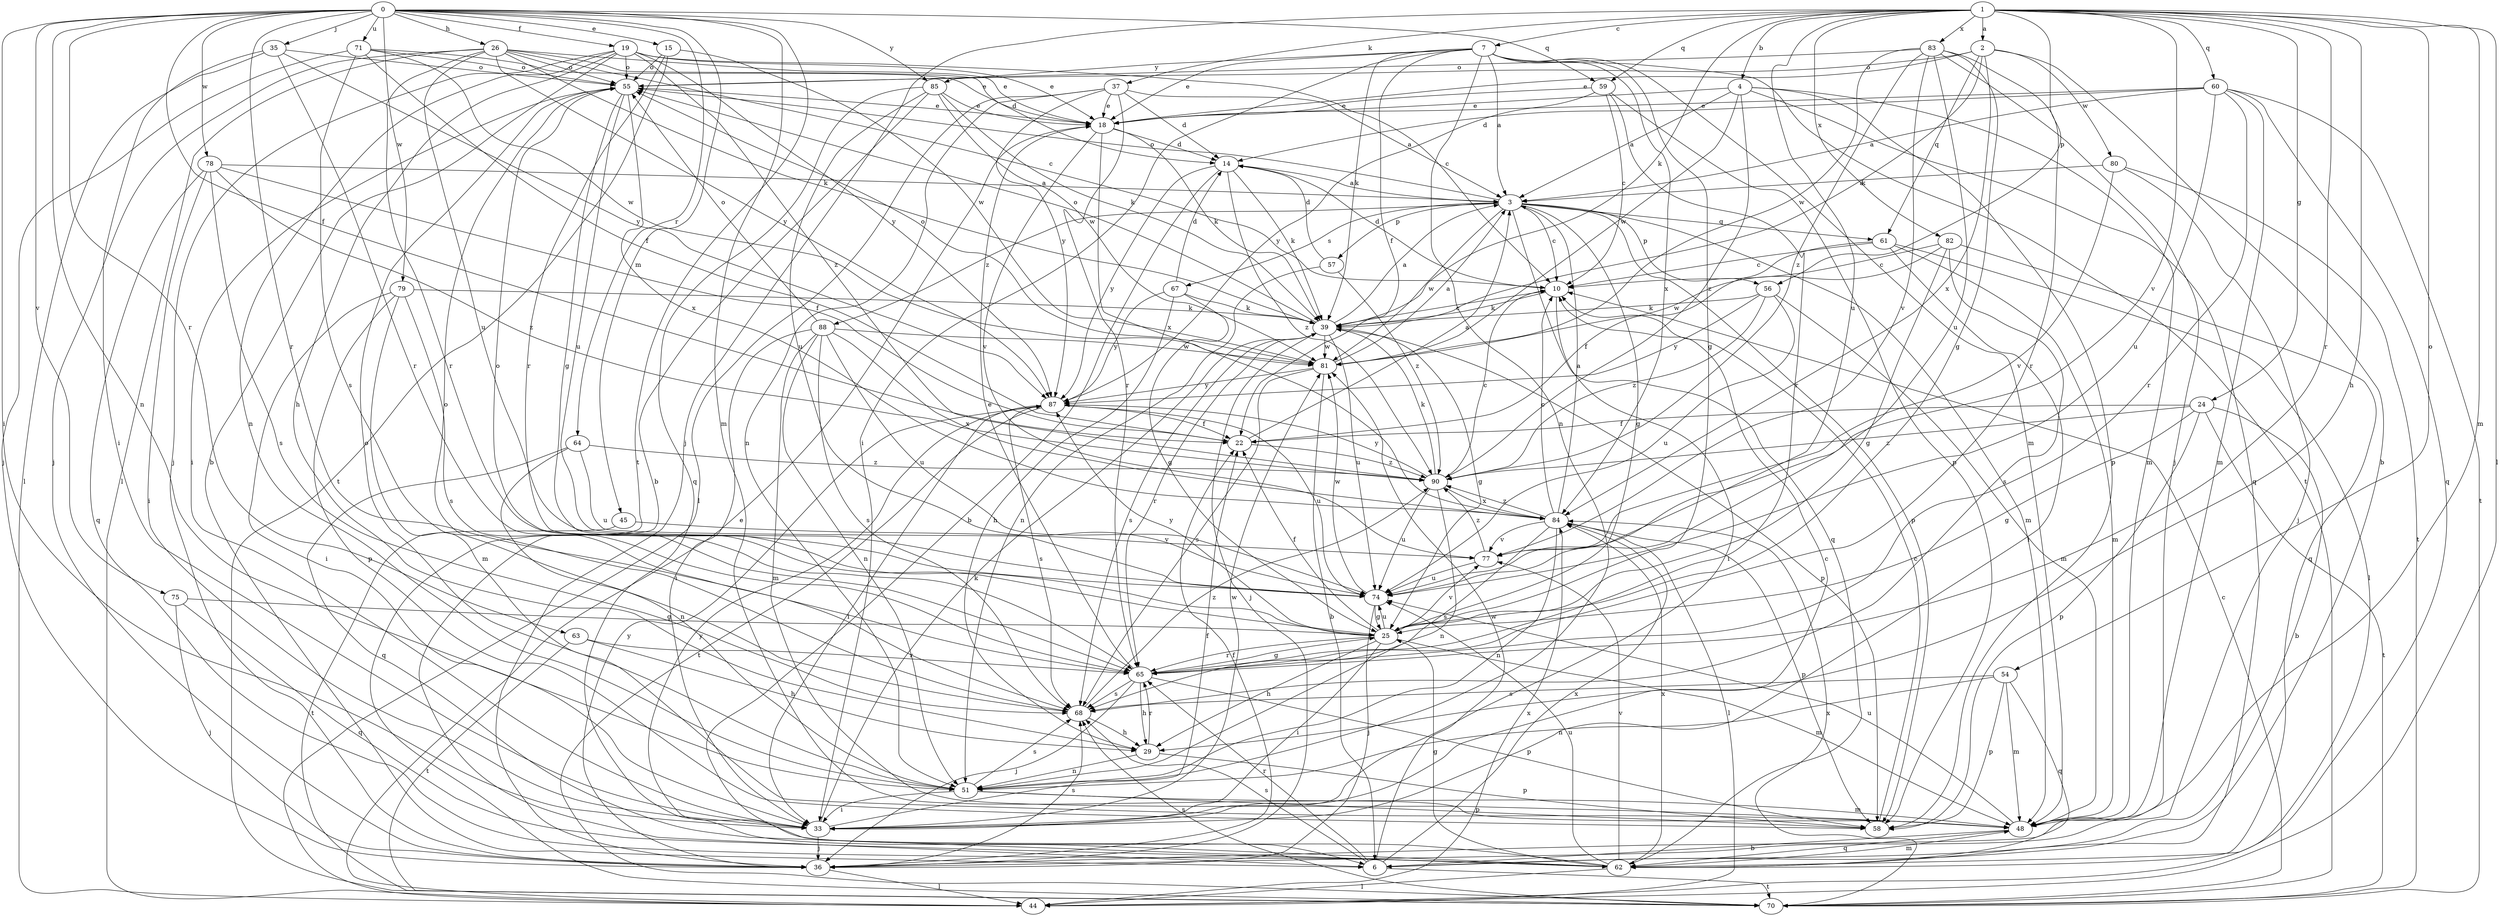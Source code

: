 strict digraph  {
0;
1;
2;
3;
4;
6;
7;
10;
14;
15;
18;
19;
22;
24;
25;
26;
29;
33;
35;
36;
37;
39;
44;
45;
48;
51;
54;
55;
56;
57;
58;
59;
60;
61;
62;
63;
64;
65;
67;
68;
70;
71;
74;
75;
77;
78;
79;
80;
81;
82;
83;
84;
85;
87;
88;
90;
0 -> 15  [label=e];
0 -> 19  [label=f];
0 -> 22  [label=f];
0 -> 26  [label=h];
0 -> 33  [label=i];
0 -> 35  [label=j];
0 -> 45  [label=m];
0 -> 48  [label=m];
0 -> 51  [label=n];
0 -> 59  [label=q];
0 -> 63  [label=r];
0 -> 64  [label=r];
0 -> 65  [label=r];
0 -> 70  [label=t];
0 -> 71  [label=u];
0 -> 75  [label=v];
0 -> 78  [label=w];
0 -> 79  [label=w];
0 -> 85  [label=y];
1 -> 2  [label=a];
1 -> 4  [label=b];
1 -> 7  [label=c];
1 -> 24  [label=g];
1 -> 29  [label=h];
1 -> 36  [label=j];
1 -> 37  [label=k];
1 -> 39  [label=k];
1 -> 44  [label=l];
1 -> 48  [label=m];
1 -> 54  [label=o];
1 -> 56  [label=p];
1 -> 59  [label=q];
1 -> 60  [label=q];
1 -> 65  [label=r];
1 -> 74  [label=u];
1 -> 77  [label=v];
1 -> 82  [label=x];
1 -> 83  [label=x];
2 -> 6  [label=b];
2 -> 18  [label=e];
2 -> 39  [label=k];
2 -> 55  [label=o];
2 -> 61  [label=q];
2 -> 80  [label=w];
2 -> 84  [label=x];
3 -> 10  [label=c];
3 -> 25  [label=g];
3 -> 48  [label=m];
3 -> 55  [label=o];
3 -> 56  [label=p];
3 -> 57  [label=p];
3 -> 58  [label=p];
3 -> 61  [label=q];
3 -> 62  [label=q];
3 -> 67  [label=s];
3 -> 81  [label=w];
3 -> 88  [label=z];
4 -> 3  [label=a];
4 -> 18  [label=e];
4 -> 48  [label=m];
4 -> 58  [label=p];
4 -> 62  [label=q];
4 -> 81  [label=w];
4 -> 90  [label=z];
6 -> 65  [label=r];
6 -> 68  [label=s];
6 -> 70  [label=t];
6 -> 81  [label=w];
6 -> 84  [label=x];
7 -> 3  [label=a];
7 -> 18  [label=e];
7 -> 22  [label=f];
7 -> 25  [label=g];
7 -> 33  [label=i];
7 -> 39  [label=k];
7 -> 48  [label=m];
7 -> 51  [label=n];
7 -> 70  [label=t];
7 -> 84  [label=x];
7 -> 85  [label=y];
10 -> 14  [label=d];
10 -> 33  [label=i];
10 -> 39  [label=k];
14 -> 3  [label=a];
14 -> 6  [label=b];
14 -> 39  [label=k];
14 -> 87  [label=y];
14 -> 90  [label=z];
15 -> 55  [label=o];
15 -> 65  [label=r];
15 -> 70  [label=t];
15 -> 81  [label=w];
18 -> 14  [label=d];
18 -> 39  [label=k];
18 -> 77  [label=v];
18 -> 84  [label=x];
19 -> 6  [label=b];
19 -> 10  [label=c];
19 -> 18  [label=e];
19 -> 29  [label=h];
19 -> 36  [label=j];
19 -> 51  [label=n];
19 -> 55  [label=o];
19 -> 87  [label=y];
19 -> 90  [label=z];
22 -> 3  [label=a];
22 -> 90  [label=z];
24 -> 6  [label=b];
24 -> 22  [label=f];
24 -> 25  [label=g];
24 -> 58  [label=p];
24 -> 70  [label=t];
24 -> 90  [label=z];
25 -> 22  [label=f];
25 -> 29  [label=h];
25 -> 33  [label=i];
25 -> 48  [label=m];
25 -> 55  [label=o];
25 -> 65  [label=r];
25 -> 74  [label=u];
25 -> 77  [label=v];
25 -> 87  [label=y];
26 -> 10  [label=c];
26 -> 14  [label=d];
26 -> 18  [label=e];
26 -> 36  [label=j];
26 -> 39  [label=k];
26 -> 44  [label=l];
26 -> 55  [label=o];
26 -> 65  [label=r];
26 -> 74  [label=u];
26 -> 87  [label=y];
29 -> 51  [label=n];
29 -> 58  [label=p];
29 -> 65  [label=r];
33 -> 10  [label=c];
33 -> 22  [label=f];
33 -> 36  [label=j];
33 -> 39  [label=k];
33 -> 81  [label=w];
35 -> 33  [label=i];
35 -> 44  [label=l];
35 -> 55  [label=o];
35 -> 65  [label=r];
35 -> 87  [label=y];
36 -> 22  [label=f];
36 -> 44  [label=l];
36 -> 68  [label=s];
36 -> 87  [label=y];
37 -> 3  [label=a];
37 -> 14  [label=d];
37 -> 18  [label=e];
37 -> 44  [label=l];
37 -> 51  [label=n];
37 -> 65  [label=r];
37 -> 87  [label=y];
39 -> 3  [label=a];
39 -> 10  [label=c];
39 -> 25  [label=g];
39 -> 36  [label=j];
39 -> 55  [label=o];
39 -> 58  [label=p];
39 -> 65  [label=r];
39 -> 68  [label=s];
39 -> 74  [label=u];
39 -> 81  [label=w];
44 -> 18  [label=e];
44 -> 84  [label=x];
45 -> 70  [label=t];
45 -> 77  [label=v];
48 -> 6  [label=b];
48 -> 62  [label=q];
48 -> 74  [label=u];
51 -> 33  [label=i];
51 -> 48  [label=m];
51 -> 55  [label=o];
51 -> 58  [label=p];
51 -> 68  [label=s];
54 -> 48  [label=m];
54 -> 51  [label=n];
54 -> 58  [label=p];
54 -> 62  [label=q];
54 -> 68  [label=s];
55 -> 18  [label=e];
55 -> 25  [label=g];
55 -> 33  [label=i];
55 -> 74  [label=u];
55 -> 84  [label=x];
56 -> 39  [label=k];
56 -> 48  [label=m];
56 -> 74  [label=u];
56 -> 87  [label=y];
56 -> 90  [label=z];
57 -> 14  [label=d];
57 -> 51  [label=n];
57 -> 90  [label=z];
58 -> 10  [label=c];
59 -> 10  [label=c];
59 -> 18  [label=e];
59 -> 58  [label=p];
59 -> 65  [label=r];
59 -> 87  [label=y];
60 -> 3  [label=a];
60 -> 14  [label=d];
60 -> 18  [label=e];
60 -> 48  [label=m];
60 -> 62  [label=q];
60 -> 65  [label=r];
60 -> 70  [label=t];
60 -> 74  [label=u];
61 -> 10  [label=c];
61 -> 22  [label=f];
61 -> 33  [label=i];
61 -> 44  [label=l];
61 -> 48  [label=m];
62 -> 25  [label=g];
62 -> 44  [label=l];
62 -> 48  [label=m];
62 -> 74  [label=u];
62 -> 77  [label=v];
62 -> 84  [label=x];
62 -> 87  [label=y];
63 -> 29  [label=h];
63 -> 65  [label=r];
63 -> 70  [label=t];
64 -> 51  [label=n];
64 -> 62  [label=q];
64 -> 74  [label=u];
64 -> 90  [label=z];
65 -> 18  [label=e];
65 -> 25  [label=g];
65 -> 29  [label=h];
65 -> 36  [label=j];
65 -> 58  [label=p];
65 -> 68  [label=s];
67 -> 14  [label=d];
67 -> 25  [label=g];
67 -> 29  [label=h];
67 -> 39  [label=k];
67 -> 87  [label=y];
68 -> 29  [label=h];
68 -> 55  [label=o];
68 -> 90  [label=z];
70 -> 10  [label=c];
70 -> 68  [label=s];
70 -> 84  [label=x];
71 -> 18  [label=e];
71 -> 22  [label=f];
71 -> 36  [label=j];
71 -> 55  [label=o];
71 -> 68  [label=s];
71 -> 81  [label=w];
74 -> 25  [label=g];
74 -> 36  [label=j];
74 -> 81  [label=w];
75 -> 25  [label=g];
75 -> 36  [label=j];
75 -> 62  [label=q];
77 -> 74  [label=u];
77 -> 90  [label=z];
78 -> 3  [label=a];
78 -> 22  [label=f];
78 -> 33  [label=i];
78 -> 62  [label=q];
78 -> 68  [label=s];
78 -> 90  [label=z];
79 -> 33  [label=i];
79 -> 39  [label=k];
79 -> 48  [label=m];
79 -> 58  [label=p];
79 -> 68  [label=s];
80 -> 3  [label=a];
80 -> 36  [label=j];
80 -> 70  [label=t];
80 -> 77  [label=v];
81 -> 3  [label=a];
81 -> 6  [label=b];
81 -> 55  [label=o];
81 -> 68  [label=s];
81 -> 87  [label=y];
82 -> 10  [label=c];
82 -> 25  [label=g];
82 -> 62  [label=q];
82 -> 68  [label=s];
82 -> 81  [label=w];
83 -> 25  [label=g];
83 -> 36  [label=j];
83 -> 55  [label=o];
83 -> 65  [label=r];
83 -> 74  [label=u];
83 -> 77  [label=v];
83 -> 81  [label=w];
83 -> 90  [label=z];
84 -> 3  [label=a];
84 -> 10  [label=c];
84 -> 44  [label=l];
84 -> 51  [label=n];
84 -> 58  [label=p];
84 -> 68  [label=s];
84 -> 77  [label=v];
84 -> 90  [label=z];
85 -> 6  [label=b];
85 -> 18  [label=e];
85 -> 39  [label=k];
85 -> 62  [label=q];
85 -> 74  [label=u];
85 -> 81  [label=w];
87 -> 22  [label=f];
87 -> 33  [label=i];
87 -> 68  [label=s];
87 -> 70  [label=t];
87 -> 74  [label=u];
88 -> 33  [label=i];
88 -> 48  [label=m];
88 -> 51  [label=n];
88 -> 55  [label=o];
88 -> 68  [label=s];
88 -> 74  [label=u];
88 -> 81  [label=w];
88 -> 84  [label=x];
90 -> 10  [label=c];
90 -> 39  [label=k];
90 -> 51  [label=n];
90 -> 74  [label=u];
90 -> 84  [label=x];
90 -> 87  [label=y];
}
